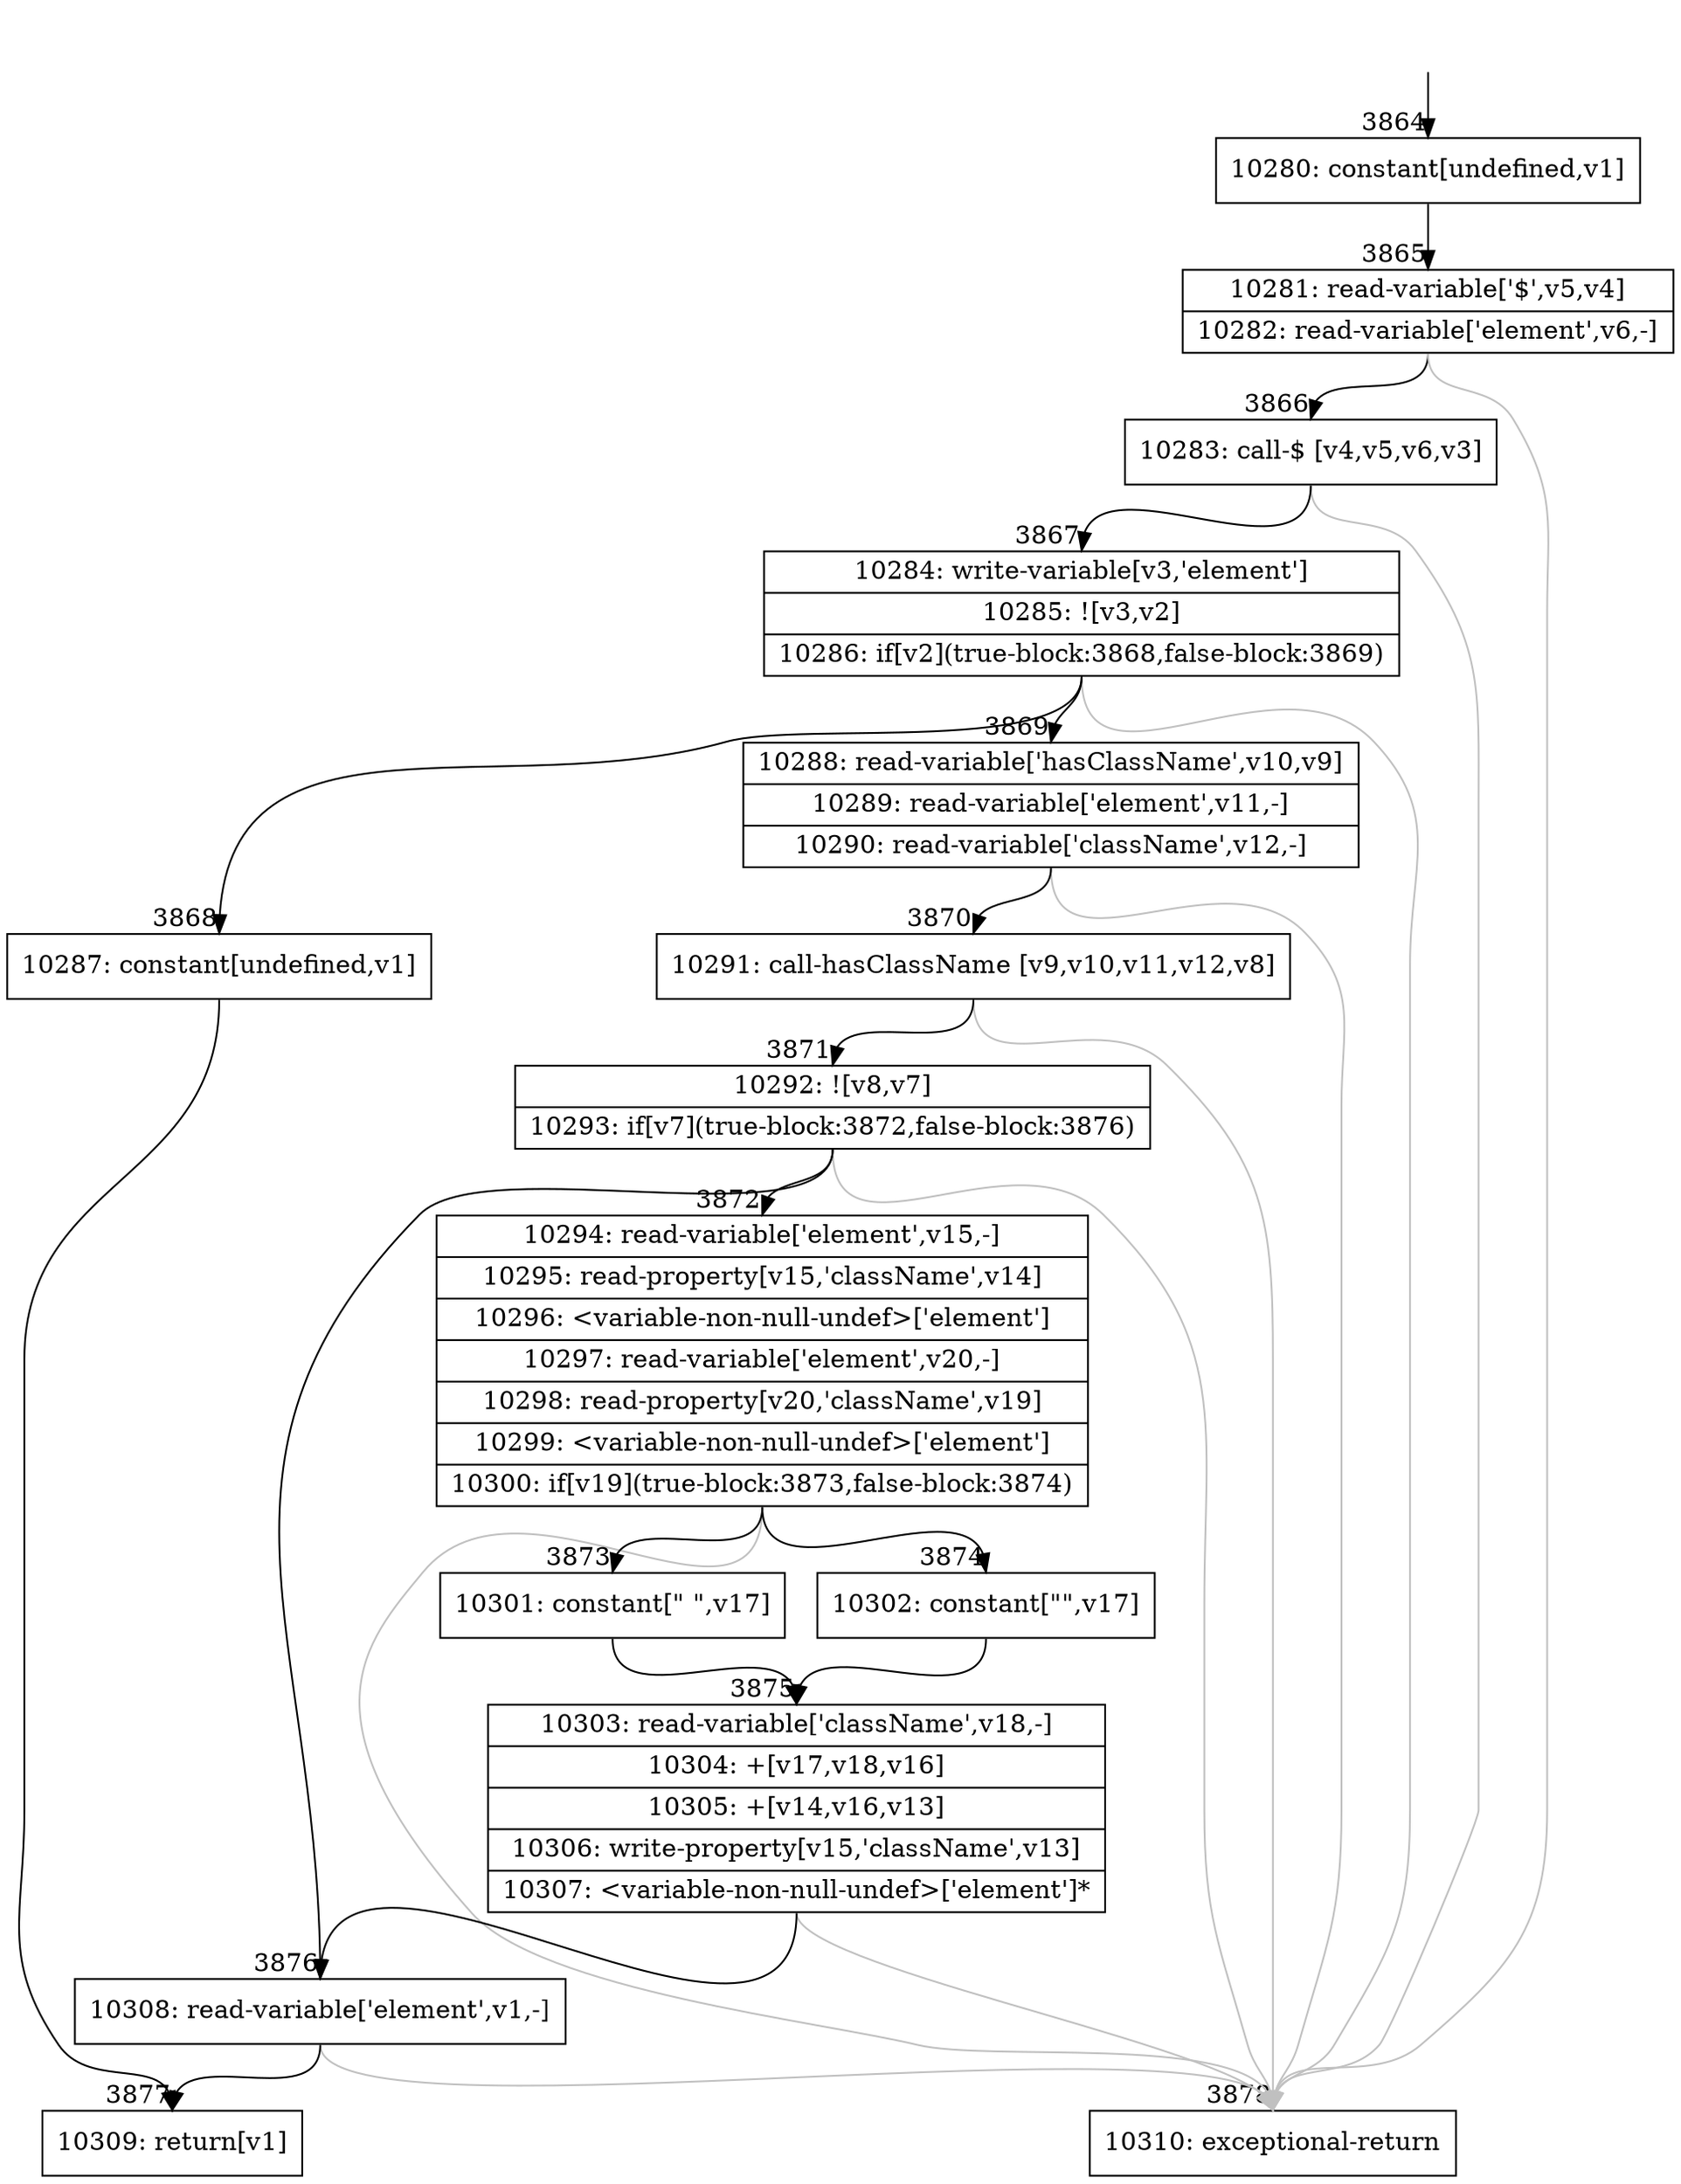 digraph {
rankdir="TD"
BB_entry326[shape=none,label=""];
BB_entry326 -> BB3864 [tailport=s, headport=n, headlabel="    3864"]
BB3864 [shape=record label="{10280: constant[undefined,v1]}" ] 
BB3864 -> BB3865 [tailport=s, headport=n, headlabel="      3865"]
BB3865 [shape=record label="{10281: read-variable['$',v5,v4]|10282: read-variable['element',v6,-]}" ] 
BB3865 -> BB3866 [tailport=s, headport=n, headlabel="      3866"]
BB3865 -> BB3878 [tailport=s, headport=n, color=gray, headlabel="      3878"]
BB3866 [shape=record label="{10283: call-$ [v4,v5,v6,v3]}" ] 
BB3866 -> BB3867 [tailport=s, headport=n, headlabel="      3867"]
BB3866 -> BB3878 [tailport=s, headport=n, color=gray]
BB3867 [shape=record label="{10284: write-variable[v3,'element']|10285: ![v3,v2]|10286: if[v2](true-block:3868,false-block:3869)}" ] 
BB3867 -> BB3868 [tailport=s, headport=n, headlabel="      3868"]
BB3867 -> BB3869 [tailport=s, headport=n, headlabel="      3869"]
BB3867 -> BB3878 [tailport=s, headport=n, color=gray]
BB3868 [shape=record label="{10287: constant[undefined,v1]}" ] 
BB3868 -> BB3877 [tailport=s, headport=n, headlabel="      3877"]
BB3869 [shape=record label="{10288: read-variable['hasClassName',v10,v9]|10289: read-variable['element',v11,-]|10290: read-variable['className',v12,-]}" ] 
BB3869 -> BB3870 [tailport=s, headport=n, headlabel="      3870"]
BB3869 -> BB3878 [tailport=s, headport=n, color=gray]
BB3870 [shape=record label="{10291: call-hasClassName [v9,v10,v11,v12,v8]}" ] 
BB3870 -> BB3871 [tailport=s, headport=n, headlabel="      3871"]
BB3870 -> BB3878 [tailport=s, headport=n, color=gray]
BB3871 [shape=record label="{10292: ![v8,v7]|10293: if[v7](true-block:3872,false-block:3876)}" ] 
BB3871 -> BB3872 [tailport=s, headport=n, headlabel="      3872"]
BB3871 -> BB3876 [tailport=s, headport=n, headlabel="      3876"]
BB3871 -> BB3878 [tailport=s, headport=n, color=gray]
BB3872 [shape=record label="{10294: read-variable['element',v15,-]|10295: read-property[v15,'className',v14]|10296: \<variable-non-null-undef\>['element']|10297: read-variable['element',v20,-]|10298: read-property[v20,'className',v19]|10299: \<variable-non-null-undef\>['element']|10300: if[v19](true-block:3873,false-block:3874)}" ] 
BB3872 -> BB3873 [tailport=s, headport=n, headlabel="      3873"]
BB3872 -> BB3874 [tailport=s, headport=n, headlabel="      3874"]
BB3872 -> BB3878 [tailport=s, headport=n, color=gray]
BB3873 [shape=record label="{10301: constant[\" \",v17]}" ] 
BB3873 -> BB3875 [tailport=s, headport=n, headlabel="      3875"]
BB3874 [shape=record label="{10302: constant[\"\",v17]}" ] 
BB3874 -> BB3875 [tailport=s, headport=n]
BB3875 [shape=record label="{10303: read-variable['className',v18,-]|10304: +[v17,v18,v16]|10305: +[v14,v16,v13]|10306: write-property[v15,'className',v13]|10307: \<variable-non-null-undef\>['element']*}" ] 
BB3875 -> BB3876 [tailport=s, headport=n]
BB3875 -> BB3878 [tailport=s, headport=n, color=gray]
BB3876 [shape=record label="{10308: read-variable['element',v1,-]}" ] 
BB3876 -> BB3877 [tailport=s, headport=n]
BB3876 -> BB3878 [tailport=s, headport=n, color=gray]
BB3877 [shape=record label="{10309: return[v1]}" ] 
BB3878 [shape=record label="{10310: exceptional-return}" ] 
//#$~ 2872
}
